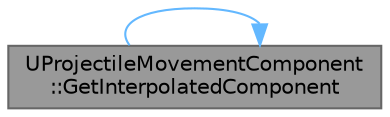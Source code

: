 digraph "UProjectileMovementComponent::GetInterpolatedComponent"
{
 // INTERACTIVE_SVG=YES
 // LATEX_PDF_SIZE
  bgcolor="transparent";
  edge [fontname=Helvetica,fontsize=10,labelfontname=Helvetica,labelfontsize=10];
  node [fontname=Helvetica,fontsize=10,shape=box,height=0.2,width=0.4];
  rankdir="LR";
  Node1 [id="Node000001",label="UProjectileMovementComponent\l::GetInterpolatedComponent",height=0.2,width=0.4,color="gray40", fillcolor="grey60", style="filled", fontcolor="black",tooltip="Returns the component used for network interpolation."];
  Node1 -> Node1 [id="edge1_Node000001_Node000001",color="steelblue1",style="solid",tooltip=" "];
}
